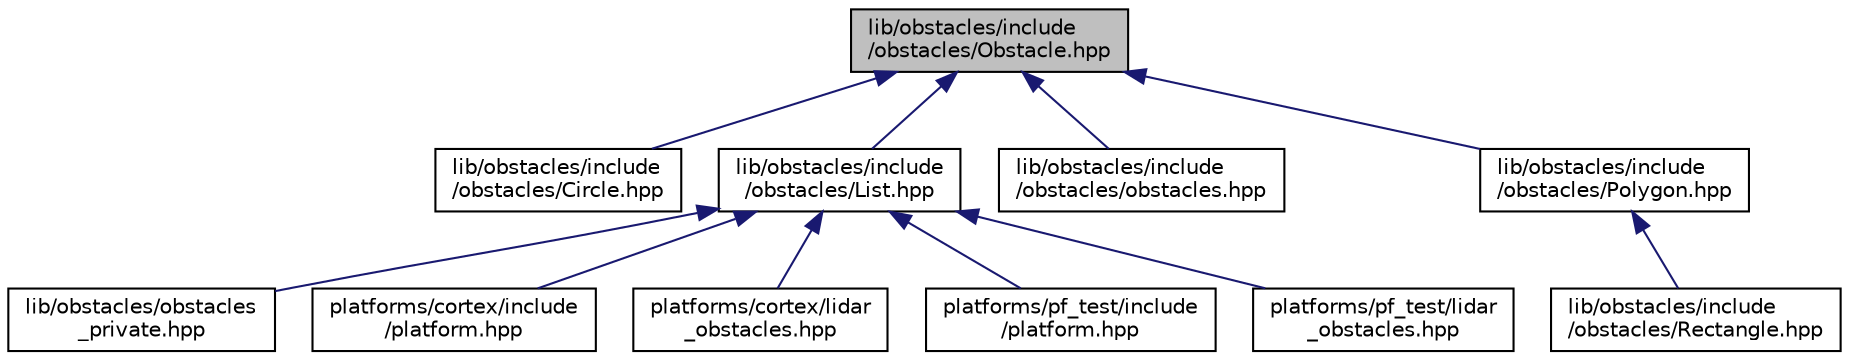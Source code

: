 digraph "lib/obstacles/include/obstacles/Obstacle.hpp"
{
 // LATEX_PDF_SIZE
  bgcolor="transparent";
  edge [fontname="Helvetica",fontsize="10",labelfontname="Helvetica",labelfontsize="10"];
  node [fontname="Helvetica",fontsize="10",shape=record];
  Node1 [label="lib/obstacles/include\l/obstacles/Obstacle.hpp",height=0.2,width=0.4,color="black", fillcolor="grey75", style="filled", fontcolor="black",tooltip="Polygon obstacle class declaration."];
  Node1 -> Node2 [dir="back",color="midnightblue",fontsize="10",style="solid",fontname="Helvetica"];
  Node2 [label="lib/obstacles/include\l/obstacles/Circle.hpp",height=0.2,width=0.4,color="black",URL="$Circle_8hpp.html",tooltip="Circle obstacle class declaration."];
  Node1 -> Node3 [dir="back",color="midnightblue",fontsize="10",style="solid",fontname="Helvetica"];
  Node3 [label="lib/obstacles/include\l/obstacles/List.hpp",height=0.2,width=0.4,color="black",URL="$List_8hpp.html",tooltip="List obstacles class declaration."];
  Node3 -> Node4 [dir="back",color="midnightblue",fontsize="10",style="solid",fontname="Helvetica"];
  Node4 [label="lib/obstacles/obstacles\l_private.hpp",height=0.2,width=0.4,color="black",URL="$obstacles__private_8hpp_source.html",tooltip=" "];
  Node3 -> Node5 [dir="back",color="midnightblue",fontsize="10",style="solid",fontname="Helvetica"];
  Node5 [label="platforms/cortex/include\l/platform.hpp",height=0.2,width=0.4,color="black",URL="$cortex_2include_2platform_8hpp.html",tooltip="Define hardware properties of Cortex platform. Units:"];
  Node3 -> Node6 [dir="back",color="midnightblue",fontsize="10",style="solid",fontname="Helvetica"];
  Node6 [label="platforms/cortex/lidar\l_obstacles.hpp",height=0.2,width=0.4,color="black",URL="$cortex_2lidar__obstacles_8hpp_source.html",tooltip=" "];
  Node3 -> Node7 [dir="back",color="midnightblue",fontsize="10",style="solid",fontname="Helvetica"];
  Node7 [label="platforms/pf_test/include\l/platform.hpp",height=0.2,width=0.4,color="black",URL="$pf__test_2include_2platform_8hpp.html",tooltip="Define hardware properties of test platform. Units:"];
  Node3 -> Node8 [dir="back",color="midnightblue",fontsize="10",style="solid",fontname="Helvetica"];
  Node8 [label="platforms/pf_test/lidar\l_obstacles.hpp",height=0.2,width=0.4,color="black",URL="$pf__test_2lidar__obstacles_8hpp_source.html",tooltip=" "];
  Node1 -> Node9 [dir="back",color="midnightblue",fontsize="10",style="solid",fontname="Helvetica"];
  Node9 [label="lib/obstacles/include\l/obstacles/obstacles.hpp",height=0.2,width=0.4,color="black",URL="$obstacles_8hpp.html",tooltip="Public API for obstacles module."];
  Node1 -> Node10 [dir="back",color="midnightblue",fontsize="10",style="solid",fontname="Helvetica"];
  Node10 [label="lib/obstacles/include\l/obstacles/Polygon.hpp",height=0.2,width=0.4,color="black",URL="$obstacles_2include_2obstacles_2Polygon_8hpp.html",tooltip="Polygon obstacle class declaration."];
  Node10 -> Node11 [dir="back",color="midnightblue",fontsize="10",style="solid",fontname="Helvetica"];
  Node11 [label="lib/obstacles/include\l/obstacles/Rectangle.hpp",height=0.2,width=0.4,color="black",URL="$Rectangle_8hpp.html",tooltip="Rectangle obstacle class declaration."];
}
